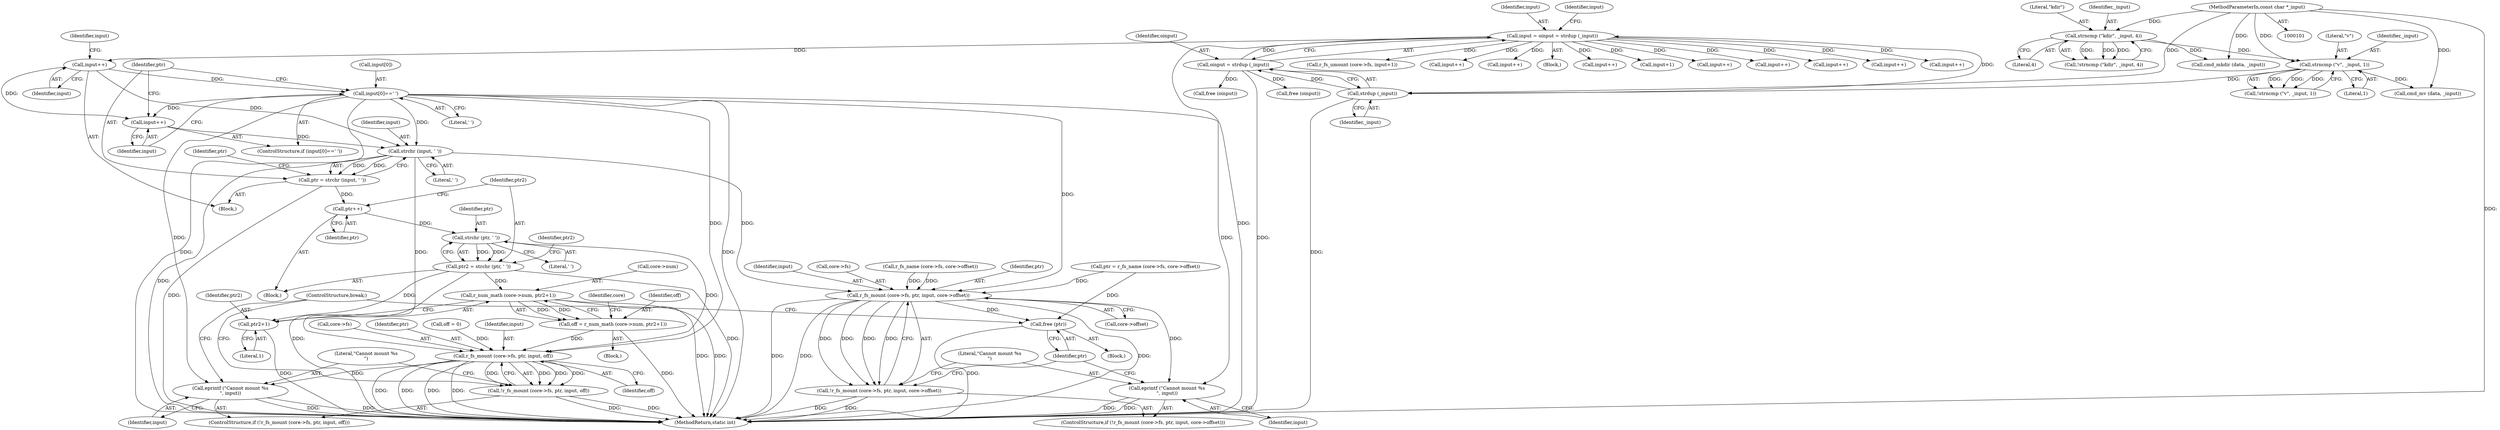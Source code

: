 digraph "0_radare2_65000a7fd9eea62359e6d6714f17b94a99a82edd@array" {
"1000161" [label="(Call,input[0]==' ')"];
"1000158" [label="(Call,input++)"];
"1000147" [label="(Call,input = oinput = strdup (_input))"];
"1000149" [label="(Call,oinput = strdup (_input))"];
"1000151" [label="(Call,strdup (_input))"];
"1000138" [label="(Call,strncmp (\"v\", _input, 1))"];
"1000127" [label="(Call,strncmp (\"kdir\", _input, 4))"];
"1000103" [label="(MethodParameterIn,const char *_input)"];
"1000166" [label="(Call,input++)"];
"1000170" [label="(Call,strchr (input, ' '))"];
"1000168" [label="(Call,ptr = strchr (input, ' '))"];
"1000180" [label="(Call,ptr++)"];
"1000184" [label="(Call,strchr (ptr, ' '))"];
"1000182" [label="(Call,ptr2 = strchr (ptr, ' '))"];
"1000196" [label="(Call,r_num_math (core->num, ptr2+1))"];
"1000194" [label="(Call,off = r_num_math (core->num, ptr2+1))"];
"1000205" [label="(Call,r_fs_mount (core->fs, ptr, input, off))"];
"1000204" [label="(Call,!r_fs_mount (core->fs, ptr, input, off))"];
"1000212" [label="(Call,eprintf (\"Cannot mount %s\n\", input))"];
"1000200" [label="(Call,ptr2+1)"];
"1000233" [label="(Call,r_fs_mount (core->fs, ptr, input, core->offset))"];
"1000232" [label="(Call,!r_fs_mount (core->fs, ptr, input, core->offset))"];
"1000242" [label="(Call,eprintf (\"Cannot mount %s\n\", input))"];
"1000245" [label="(Call,free (ptr))"];
"1000249" [label="(Call,r_fs_umount (core->fs, input+1))"];
"1000189" [label="(Block,)"];
"1000672" [label="(MethodReturn,static int)"];
"1000243" [label="(Literal,\"Cannot mount %s\n\")"];
"1000340" [label="(Call,input++)"];
"1000197" [label="(Call,core->num)"];
"1000180" [label="(Call,ptr++)"];
"1000127" [label="(Call,strncmp (\"kdir\", _input, 4))"];
"1000207" [label="(Identifier,core)"];
"1000528" [label="(Call,input++)"];
"1000137" [label="(Call,!strncmp (\"v\", _input, 1))"];
"1000635" [label="(Call,free (oinput))"];
"1000128" [label="(Literal,\"kdir\")"];
"1000175" [label="(Block,)"];
"1000161" [label="(Call,input[0]==' ')"];
"1000158" [label="(Call,input++)"];
"1000139" [label="(Literal,\"v\")"];
"1000103" [label="(MethodParameterIn,const char *_input)"];
"1000162" [label="(Call,input[0])"];
"1000104" [label="(Block,)"];
"1000188" [label="(Identifier,ptr2)"];
"1000206" [label="(Call,core->fs)"];
"1000454" [label="(Call,input++)"];
"1000204" [label="(Call,!r_fs_mount (core->fs, ptr, input, off))"];
"1000182" [label="(Call,ptr2 = strchr (ptr, ' '))"];
"1000232" [label="(Call,!r_fs_mount (core->fs, ptr, input, core->offset))"];
"1000144" [label="(Call,cmd_mv (data, _input))"];
"1000212" [label="(Call,eprintf (\"Cannot mount %s\n\", input))"];
"1000205" [label="(Call,r_fs_mount (core->fs, ptr, input, off))"];
"1000174" [label="(Identifier,ptr)"];
"1000253" [label="(Call,input+1)"];
"1000639" [label="(Call,input++)"];
"1000147" [label="(Call,input = oinput = strdup (_input))"];
"1000150" [label="(Identifier,oinput)"];
"1000200" [label="(Call,ptr2+1)"];
"1000159" [label="(Identifier,input)"];
"1000216" [label="(Block,)"];
"1000165" [label="(Literal,' ')"];
"1000246" [label="(Identifier,ptr)"];
"1000238" [label="(Identifier,input)"];
"1000172" [label="(Literal,' ')"];
"1000231" [label="(ControlStructure,if (!r_fs_mount (core->fs, ptr, input, core->offset)))"];
"1000201" [label="(Identifier,ptr2)"];
"1000234" [label="(Call,core->fs)"];
"1000209" [label="(Identifier,ptr)"];
"1000169" [label="(Identifier,ptr)"];
"1000160" [label="(ControlStructure,if (input[0]==' '))"];
"1000126" [label="(Call,!strncmp (\"kdir\", _input, 4))"];
"1000140" [label="(Identifier,_input)"];
"1000130" [label="(Literal,4)"];
"1000184" [label="(Call,strchr (ptr, ' '))"];
"1000580" [label="(Call,input++)"];
"1000244" [label="(Identifier,input)"];
"1000106" [label="(Call,off = 0)"];
"1000151" [label="(Call,strdup (_input))"];
"1000221" [label="(Call,r_fs_name (core->fs, core->offset))"];
"1000237" [label="(Identifier,ptr)"];
"1000166" [label="(Call,input++)"];
"1000133" [label="(Call,cmd_mkdir (data, _input))"];
"1000141" [label="(Literal,1)"];
"1000407" [label="(Call,input++)"];
"1000129" [label="(Identifier,_input)"];
"1000186" [label="(Literal,' ')"];
"1000156" [label="(Block,)"];
"1000211" [label="(Identifier,off)"];
"1000239" [label="(Call,core->offset)"];
"1000183" [label="(Identifier,ptr2)"];
"1000195" [label="(Identifier,off)"];
"1000210" [label="(Identifier,input)"];
"1000185" [label="(Identifier,ptr)"];
"1000214" [label="(Identifier,input)"];
"1000203" [label="(ControlStructure,if (!r_fs_mount (core->fs, ptr, input, off)))"];
"1000233" [label="(Call,r_fs_mount (core->fs, ptr, input, core->offset))"];
"1000155" [label="(Identifier,input)"];
"1000171" [label="(Identifier,input)"];
"1000202" [label="(Literal,1)"];
"1000247" [label="(ControlStructure,break;)"];
"1000539" [label="(Call,input++)"];
"1000138" [label="(Call,strncmp (\"v\", _input, 1))"];
"1000219" [label="(Call,ptr = r_fs_name (core->fs, core->offset))"];
"1000170" [label="(Call,strchr (input, ' '))"];
"1000163" [label="(Identifier,input)"];
"1000303" [label="(Call,input++)"];
"1000242" [label="(Call,eprintf (\"Cannot mount %s\n\", input))"];
"1000167" [label="(Identifier,input)"];
"1000194" [label="(Call,off = r_num_math (core->num, ptr2+1))"];
"1000196" [label="(Call,r_num_math (core->num, ptr2+1))"];
"1000213" [label="(Literal,\"Cannot mount %s\n\")"];
"1000668" [label="(Call,free (oinput))"];
"1000168" [label="(Call,ptr = strchr (input, ' '))"];
"1000152" [label="(Identifier,_input)"];
"1000149" [label="(Call,oinput = strdup (_input))"];
"1000181" [label="(Identifier,ptr)"];
"1000245" [label="(Call,free (ptr))"];
"1000148" [label="(Identifier,input)"];
"1000161" -> "1000160"  [label="AST: "];
"1000161" -> "1000165"  [label="CFG: "];
"1000162" -> "1000161"  [label="AST: "];
"1000165" -> "1000161"  [label="AST: "];
"1000167" -> "1000161"  [label="CFG: "];
"1000169" -> "1000161"  [label="CFG: "];
"1000161" -> "1000672"  [label="DDG: "];
"1000161" -> "1000672"  [label="DDG: "];
"1000158" -> "1000161"  [label="DDG: "];
"1000161" -> "1000166"  [label="DDG: "];
"1000161" -> "1000170"  [label="DDG: "];
"1000161" -> "1000205"  [label="DDG: "];
"1000161" -> "1000212"  [label="DDG: "];
"1000161" -> "1000233"  [label="DDG: "];
"1000161" -> "1000242"  [label="DDG: "];
"1000158" -> "1000156"  [label="AST: "];
"1000158" -> "1000159"  [label="CFG: "];
"1000159" -> "1000158"  [label="AST: "];
"1000163" -> "1000158"  [label="CFG: "];
"1000147" -> "1000158"  [label="DDG: "];
"1000158" -> "1000166"  [label="DDG: "];
"1000158" -> "1000170"  [label="DDG: "];
"1000147" -> "1000104"  [label="AST: "];
"1000147" -> "1000149"  [label="CFG: "];
"1000148" -> "1000147"  [label="AST: "];
"1000149" -> "1000147"  [label="AST: "];
"1000155" -> "1000147"  [label="CFG: "];
"1000147" -> "1000672"  [label="DDG: "];
"1000149" -> "1000147"  [label="DDG: "];
"1000151" -> "1000147"  [label="DDG: "];
"1000147" -> "1000249"  [label="DDG: "];
"1000147" -> "1000253"  [label="DDG: "];
"1000147" -> "1000303"  [label="DDG: "];
"1000147" -> "1000340"  [label="DDG: "];
"1000147" -> "1000407"  [label="DDG: "];
"1000147" -> "1000454"  [label="DDG: "];
"1000147" -> "1000528"  [label="DDG: "];
"1000147" -> "1000539"  [label="DDG: "];
"1000147" -> "1000580"  [label="DDG: "];
"1000147" -> "1000639"  [label="DDG: "];
"1000149" -> "1000151"  [label="CFG: "];
"1000150" -> "1000149"  [label="AST: "];
"1000151" -> "1000149"  [label="AST: "];
"1000149" -> "1000672"  [label="DDG: "];
"1000151" -> "1000149"  [label="DDG: "];
"1000149" -> "1000635"  [label="DDG: "];
"1000149" -> "1000668"  [label="DDG: "];
"1000151" -> "1000152"  [label="CFG: "];
"1000152" -> "1000151"  [label="AST: "];
"1000151" -> "1000672"  [label="DDG: "];
"1000138" -> "1000151"  [label="DDG: "];
"1000103" -> "1000151"  [label="DDG: "];
"1000138" -> "1000137"  [label="AST: "];
"1000138" -> "1000141"  [label="CFG: "];
"1000139" -> "1000138"  [label="AST: "];
"1000140" -> "1000138"  [label="AST: "];
"1000141" -> "1000138"  [label="AST: "];
"1000137" -> "1000138"  [label="CFG: "];
"1000138" -> "1000137"  [label="DDG: "];
"1000138" -> "1000137"  [label="DDG: "];
"1000138" -> "1000137"  [label="DDG: "];
"1000127" -> "1000138"  [label="DDG: "];
"1000103" -> "1000138"  [label="DDG: "];
"1000138" -> "1000144"  [label="DDG: "];
"1000127" -> "1000126"  [label="AST: "];
"1000127" -> "1000130"  [label="CFG: "];
"1000128" -> "1000127"  [label="AST: "];
"1000129" -> "1000127"  [label="AST: "];
"1000130" -> "1000127"  [label="AST: "];
"1000126" -> "1000127"  [label="CFG: "];
"1000127" -> "1000126"  [label="DDG: "];
"1000127" -> "1000126"  [label="DDG: "];
"1000127" -> "1000126"  [label="DDG: "];
"1000103" -> "1000127"  [label="DDG: "];
"1000127" -> "1000133"  [label="DDG: "];
"1000103" -> "1000101"  [label="AST: "];
"1000103" -> "1000672"  [label="DDG: "];
"1000103" -> "1000133"  [label="DDG: "];
"1000103" -> "1000144"  [label="DDG: "];
"1000166" -> "1000160"  [label="AST: "];
"1000166" -> "1000167"  [label="CFG: "];
"1000167" -> "1000166"  [label="AST: "];
"1000169" -> "1000166"  [label="CFG: "];
"1000166" -> "1000170"  [label="DDG: "];
"1000170" -> "1000168"  [label="AST: "];
"1000170" -> "1000172"  [label="CFG: "];
"1000171" -> "1000170"  [label="AST: "];
"1000172" -> "1000170"  [label="AST: "];
"1000168" -> "1000170"  [label="CFG: "];
"1000170" -> "1000672"  [label="DDG: "];
"1000170" -> "1000168"  [label="DDG: "];
"1000170" -> "1000168"  [label="DDG: "];
"1000170" -> "1000205"  [label="DDG: "];
"1000170" -> "1000233"  [label="DDG: "];
"1000168" -> "1000156"  [label="AST: "];
"1000169" -> "1000168"  [label="AST: "];
"1000174" -> "1000168"  [label="CFG: "];
"1000168" -> "1000672"  [label="DDG: "];
"1000168" -> "1000180"  [label="DDG: "];
"1000180" -> "1000175"  [label="AST: "];
"1000180" -> "1000181"  [label="CFG: "];
"1000181" -> "1000180"  [label="AST: "];
"1000183" -> "1000180"  [label="CFG: "];
"1000180" -> "1000184"  [label="DDG: "];
"1000184" -> "1000182"  [label="AST: "];
"1000184" -> "1000186"  [label="CFG: "];
"1000185" -> "1000184"  [label="AST: "];
"1000186" -> "1000184"  [label="AST: "];
"1000182" -> "1000184"  [label="CFG: "];
"1000184" -> "1000182"  [label="DDG: "];
"1000184" -> "1000182"  [label="DDG: "];
"1000184" -> "1000205"  [label="DDG: "];
"1000182" -> "1000175"  [label="AST: "];
"1000183" -> "1000182"  [label="AST: "];
"1000188" -> "1000182"  [label="CFG: "];
"1000182" -> "1000672"  [label="DDG: "];
"1000182" -> "1000672"  [label="DDG: "];
"1000182" -> "1000196"  [label="DDG: "];
"1000182" -> "1000200"  [label="DDG: "];
"1000196" -> "1000194"  [label="AST: "];
"1000196" -> "1000200"  [label="CFG: "];
"1000197" -> "1000196"  [label="AST: "];
"1000200" -> "1000196"  [label="AST: "];
"1000194" -> "1000196"  [label="CFG: "];
"1000196" -> "1000672"  [label="DDG: "];
"1000196" -> "1000672"  [label="DDG: "];
"1000196" -> "1000194"  [label="DDG: "];
"1000196" -> "1000194"  [label="DDG: "];
"1000194" -> "1000189"  [label="AST: "];
"1000195" -> "1000194"  [label="AST: "];
"1000207" -> "1000194"  [label="CFG: "];
"1000194" -> "1000672"  [label="DDG: "];
"1000194" -> "1000205"  [label="DDG: "];
"1000205" -> "1000204"  [label="AST: "];
"1000205" -> "1000211"  [label="CFG: "];
"1000206" -> "1000205"  [label="AST: "];
"1000209" -> "1000205"  [label="AST: "];
"1000210" -> "1000205"  [label="AST: "];
"1000211" -> "1000205"  [label="AST: "];
"1000204" -> "1000205"  [label="CFG: "];
"1000205" -> "1000672"  [label="DDG: "];
"1000205" -> "1000672"  [label="DDG: "];
"1000205" -> "1000672"  [label="DDG: "];
"1000205" -> "1000672"  [label="DDG: "];
"1000205" -> "1000204"  [label="DDG: "];
"1000205" -> "1000204"  [label="DDG: "];
"1000205" -> "1000204"  [label="DDG: "];
"1000205" -> "1000204"  [label="DDG: "];
"1000106" -> "1000205"  [label="DDG: "];
"1000205" -> "1000212"  [label="DDG: "];
"1000204" -> "1000203"  [label="AST: "];
"1000213" -> "1000204"  [label="CFG: "];
"1000247" -> "1000204"  [label="CFG: "];
"1000204" -> "1000672"  [label="DDG: "];
"1000204" -> "1000672"  [label="DDG: "];
"1000212" -> "1000203"  [label="AST: "];
"1000212" -> "1000214"  [label="CFG: "];
"1000213" -> "1000212"  [label="AST: "];
"1000214" -> "1000212"  [label="AST: "];
"1000247" -> "1000212"  [label="CFG: "];
"1000212" -> "1000672"  [label="DDG: "];
"1000212" -> "1000672"  [label="DDG: "];
"1000200" -> "1000202"  [label="CFG: "];
"1000201" -> "1000200"  [label="AST: "];
"1000202" -> "1000200"  [label="AST: "];
"1000200" -> "1000672"  [label="DDG: "];
"1000233" -> "1000232"  [label="AST: "];
"1000233" -> "1000239"  [label="CFG: "];
"1000234" -> "1000233"  [label="AST: "];
"1000237" -> "1000233"  [label="AST: "];
"1000238" -> "1000233"  [label="AST: "];
"1000239" -> "1000233"  [label="AST: "];
"1000232" -> "1000233"  [label="CFG: "];
"1000233" -> "1000672"  [label="DDG: "];
"1000233" -> "1000672"  [label="DDG: "];
"1000233" -> "1000672"  [label="DDG: "];
"1000233" -> "1000232"  [label="DDG: "];
"1000233" -> "1000232"  [label="DDG: "];
"1000233" -> "1000232"  [label="DDG: "];
"1000233" -> "1000232"  [label="DDG: "];
"1000221" -> "1000233"  [label="DDG: "];
"1000221" -> "1000233"  [label="DDG: "];
"1000219" -> "1000233"  [label="DDG: "];
"1000233" -> "1000242"  [label="DDG: "];
"1000233" -> "1000245"  [label="DDG: "];
"1000232" -> "1000231"  [label="AST: "];
"1000243" -> "1000232"  [label="CFG: "];
"1000246" -> "1000232"  [label="CFG: "];
"1000232" -> "1000672"  [label="DDG: "];
"1000232" -> "1000672"  [label="DDG: "];
"1000242" -> "1000231"  [label="AST: "];
"1000242" -> "1000244"  [label="CFG: "];
"1000243" -> "1000242"  [label="AST: "];
"1000244" -> "1000242"  [label="AST: "];
"1000246" -> "1000242"  [label="CFG: "];
"1000242" -> "1000672"  [label="DDG: "];
"1000242" -> "1000672"  [label="DDG: "];
"1000245" -> "1000216"  [label="AST: "];
"1000245" -> "1000246"  [label="CFG: "];
"1000246" -> "1000245"  [label="AST: "];
"1000247" -> "1000245"  [label="CFG: "];
"1000245" -> "1000672"  [label="DDG: "];
"1000219" -> "1000245"  [label="DDG: "];
}
